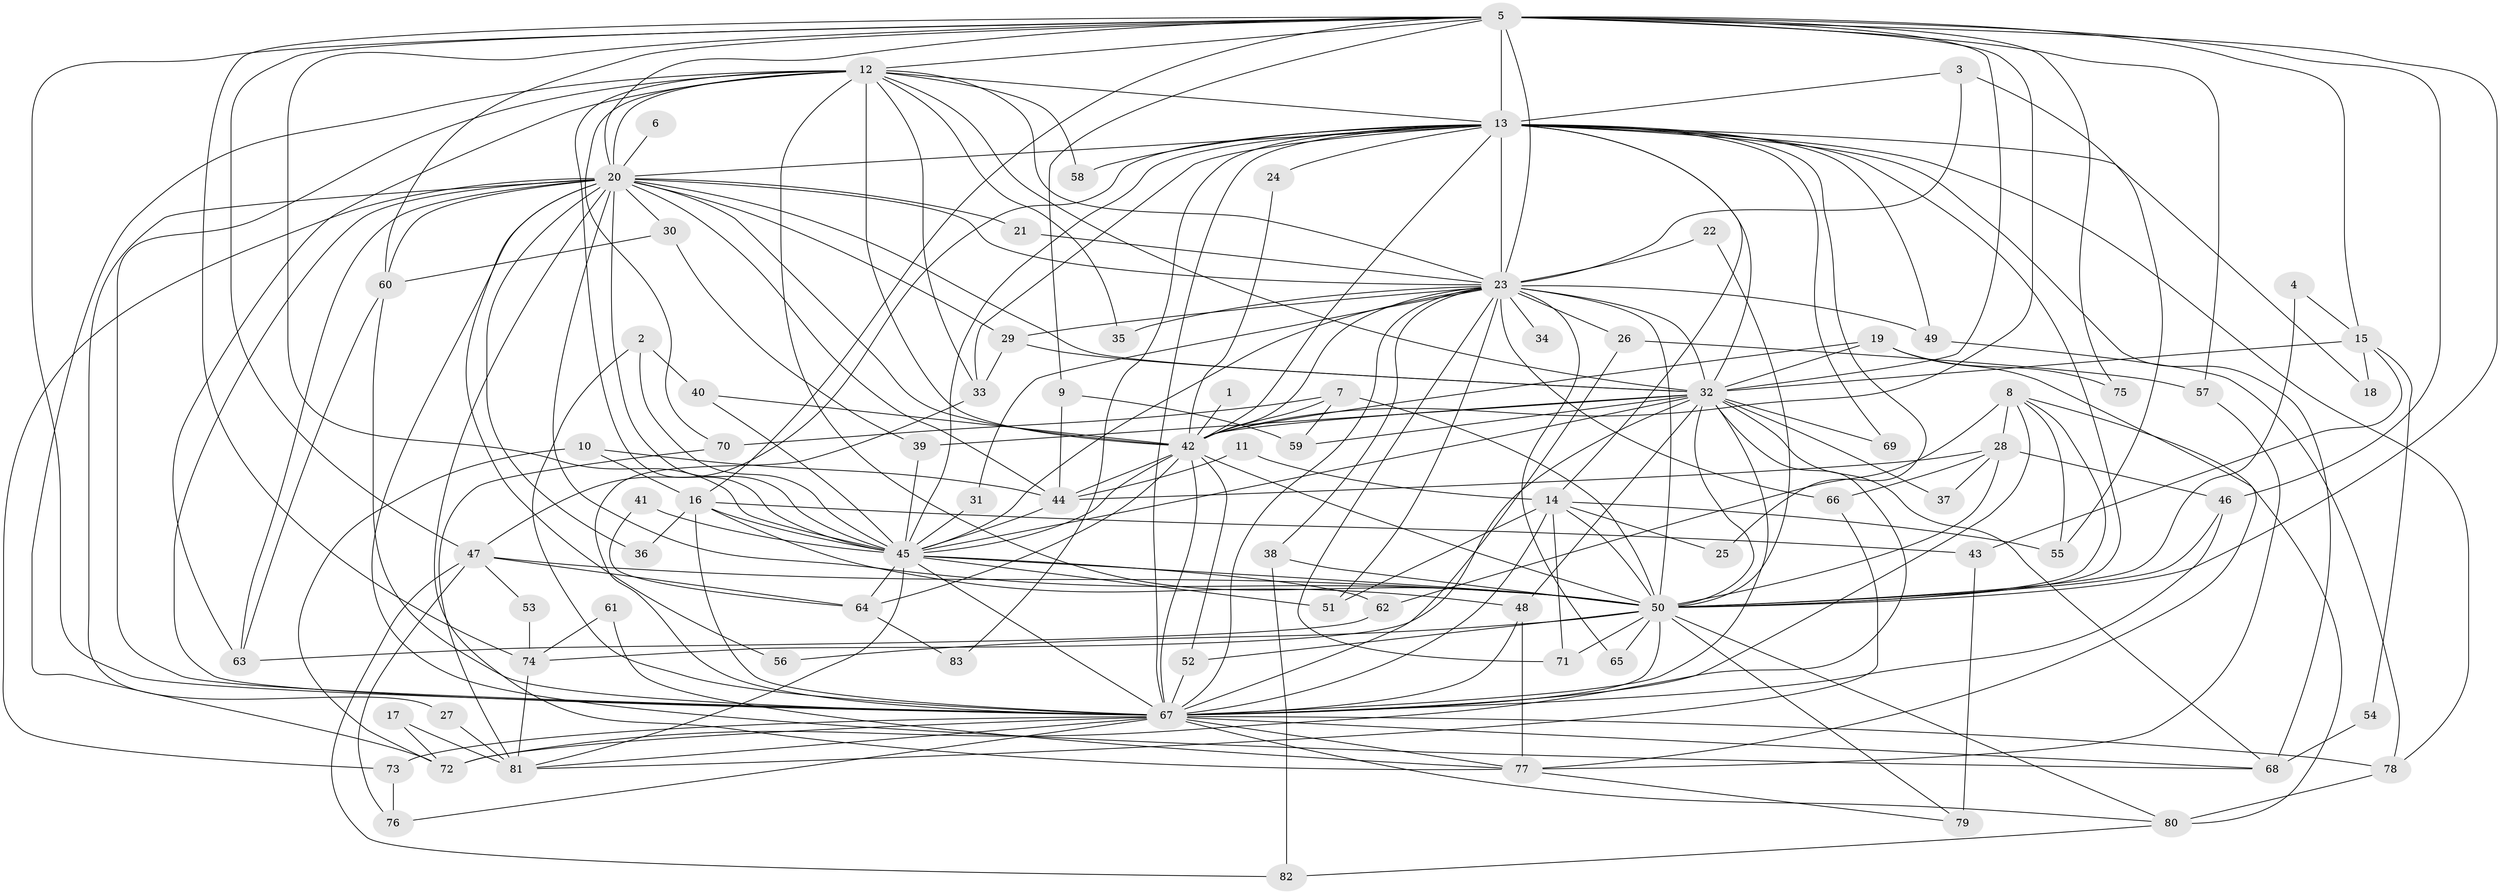 // original degree distribution, {17: 0.007246376811594203, 24: 0.014492753623188406, 22: 0.007246376811594203, 20: 0.007246376811594203, 33: 0.007246376811594203, 25: 0.007246376811594203, 26: 0.007246376811594203, 19: 0.007246376811594203, 28: 0.007246376811594203, 8: 0.014492753623188406, 5: 0.050724637681159424, 2: 0.5289855072463768, 3: 0.2391304347826087, 4: 0.050724637681159424, 7: 0.028985507246376812, 6: 0.014492753623188406}
// Generated by graph-tools (version 1.1) at 2025/36/03/04/25 23:36:16]
// undirected, 83 vertices, 226 edges
graph export_dot {
  node [color=gray90,style=filled];
  1;
  2;
  3;
  4;
  5;
  6;
  7;
  8;
  9;
  10;
  11;
  12;
  13;
  14;
  15;
  16;
  17;
  18;
  19;
  20;
  21;
  22;
  23;
  24;
  25;
  26;
  27;
  28;
  29;
  30;
  31;
  32;
  33;
  34;
  35;
  36;
  37;
  38;
  39;
  40;
  41;
  42;
  43;
  44;
  45;
  46;
  47;
  48;
  49;
  50;
  51;
  52;
  53;
  54;
  55;
  56;
  57;
  58;
  59;
  60;
  61;
  62;
  63;
  64;
  65;
  66;
  67;
  68;
  69;
  70;
  71;
  72;
  73;
  74;
  75;
  76;
  77;
  78;
  79;
  80;
  81;
  82;
  83;
  1 -- 42 [weight=1.0];
  2 -- 40 [weight=1.0];
  2 -- 45 [weight=1.0];
  2 -- 67 [weight=1.0];
  3 -- 13 [weight=1.0];
  3 -- 23 [weight=1.0];
  3 -- 55 [weight=1.0];
  4 -- 15 [weight=1.0];
  4 -- 50 [weight=1.0];
  5 -- 9 [weight=1.0];
  5 -- 12 [weight=1.0];
  5 -- 13 [weight=1.0];
  5 -- 15 [weight=1.0];
  5 -- 16 [weight=1.0];
  5 -- 20 [weight=1.0];
  5 -- 23 [weight=2.0];
  5 -- 32 [weight=1.0];
  5 -- 42 [weight=1.0];
  5 -- 45 [weight=2.0];
  5 -- 46 [weight=1.0];
  5 -- 47 [weight=1.0];
  5 -- 50 [weight=1.0];
  5 -- 57 [weight=1.0];
  5 -- 60 [weight=1.0];
  5 -- 67 [weight=1.0];
  5 -- 74 [weight=1.0];
  5 -- 75 [weight=2.0];
  6 -- 20 [weight=1.0];
  7 -- 42 [weight=1.0];
  7 -- 50 [weight=1.0];
  7 -- 59 [weight=1.0];
  7 -- 70 [weight=1.0];
  8 -- 28 [weight=1.0];
  8 -- 50 [weight=1.0];
  8 -- 55 [weight=1.0];
  8 -- 62 [weight=1.0];
  8 -- 67 [weight=1.0];
  8 -- 80 [weight=1.0];
  9 -- 44 [weight=1.0];
  9 -- 59 [weight=1.0];
  10 -- 16 [weight=1.0];
  10 -- 44 [weight=1.0];
  10 -- 72 [weight=1.0];
  11 -- 14 [weight=1.0];
  11 -- 44 [weight=1.0];
  12 -- 13 [weight=1.0];
  12 -- 20 [weight=1.0];
  12 -- 23 [weight=1.0];
  12 -- 32 [weight=1.0];
  12 -- 33 [weight=1.0];
  12 -- 35 [weight=1.0];
  12 -- 42 [weight=2.0];
  12 -- 45 [weight=1.0];
  12 -- 50 [weight=1.0];
  12 -- 58 [weight=1.0];
  12 -- 63 [weight=1.0];
  12 -- 67 [weight=2.0];
  12 -- 70 [weight=1.0];
  12 -- 72 [weight=1.0];
  13 -- 14 [weight=1.0];
  13 -- 18 [weight=1.0];
  13 -- 20 [weight=1.0];
  13 -- 23 [weight=1.0];
  13 -- 24 [weight=1.0];
  13 -- 25 [weight=1.0];
  13 -- 32 [weight=1.0];
  13 -- 33 [weight=1.0];
  13 -- 42 [weight=1.0];
  13 -- 45 [weight=1.0];
  13 -- 47 [weight=1.0];
  13 -- 49 [weight=1.0];
  13 -- 50 [weight=1.0];
  13 -- 58 [weight=1.0];
  13 -- 67 [weight=2.0];
  13 -- 68 [weight=2.0];
  13 -- 69 [weight=1.0];
  13 -- 78 [weight=1.0];
  13 -- 83 [weight=1.0];
  14 -- 25 [weight=1.0];
  14 -- 50 [weight=1.0];
  14 -- 51 [weight=1.0];
  14 -- 55 [weight=1.0];
  14 -- 67 [weight=1.0];
  14 -- 71 [weight=1.0];
  15 -- 18 [weight=1.0];
  15 -- 32 [weight=1.0];
  15 -- 43 [weight=1.0];
  15 -- 54 [weight=1.0];
  16 -- 36 [weight=1.0];
  16 -- 43 [weight=1.0];
  16 -- 45 [weight=1.0];
  16 -- 48 [weight=1.0];
  16 -- 67 [weight=1.0];
  17 -- 72 [weight=1.0];
  17 -- 81 [weight=1.0];
  19 -- 32 [weight=1.0];
  19 -- 42 [weight=1.0];
  19 -- 75 [weight=1.0];
  19 -- 77 [weight=1.0];
  20 -- 21 [weight=1.0];
  20 -- 23 [weight=1.0];
  20 -- 27 [weight=1.0];
  20 -- 29 [weight=1.0];
  20 -- 30 [weight=1.0];
  20 -- 32 [weight=2.0];
  20 -- 36 [weight=1.0];
  20 -- 42 [weight=1.0];
  20 -- 44 [weight=1.0];
  20 -- 45 [weight=1.0];
  20 -- 50 [weight=1.0];
  20 -- 56 [weight=1.0];
  20 -- 60 [weight=1.0];
  20 -- 63 [weight=1.0];
  20 -- 67 [weight=1.0];
  20 -- 68 [weight=1.0];
  20 -- 73 [weight=1.0];
  20 -- 77 [weight=1.0];
  21 -- 23 [weight=1.0];
  22 -- 23 [weight=1.0];
  22 -- 50 [weight=1.0];
  23 -- 26 [weight=1.0];
  23 -- 29 [weight=1.0];
  23 -- 31 [weight=1.0];
  23 -- 32 [weight=3.0];
  23 -- 34 [weight=1.0];
  23 -- 35 [weight=1.0];
  23 -- 38 [weight=1.0];
  23 -- 42 [weight=1.0];
  23 -- 45 [weight=1.0];
  23 -- 49 [weight=1.0];
  23 -- 50 [weight=1.0];
  23 -- 51 [weight=1.0];
  23 -- 65 [weight=1.0];
  23 -- 66 [weight=1.0];
  23 -- 67 [weight=1.0];
  23 -- 71 [weight=1.0];
  24 -- 42 [weight=1.0];
  26 -- 57 [weight=1.0];
  26 -- 67 [weight=1.0];
  27 -- 81 [weight=1.0];
  28 -- 37 [weight=1.0];
  28 -- 44 [weight=1.0];
  28 -- 46 [weight=1.0];
  28 -- 50 [weight=1.0];
  28 -- 66 [weight=1.0];
  29 -- 32 [weight=1.0];
  29 -- 33 [weight=1.0];
  30 -- 39 [weight=1.0];
  30 -- 60 [weight=1.0];
  31 -- 45 [weight=1.0];
  32 -- 37 [weight=1.0];
  32 -- 39 [weight=1.0];
  32 -- 42 [weight=1.0];
  32 -- 45 [weight=1.0];
  32 -- 48 [weight=1.0];
  32 -- 50 [weight=1.0];
  32 -- 59 [weight=1.0];
  32 -- 67 [weight=3.0];
  32 -- 68 [weight=1.0];
  32 -- 69 [weight=1.0];
  32 -- 72 [weight=1.0];
  32 -- 74 [weight=1.0];
  33 -- 67 [weight=1.0];
  38 -- 50 [weight=1.0];
  38 -- 82 [weight=1.0];
  39 -- 45 [weight=1.0];
  40 -- 42 [weight=1.0];
  40 -- 45 [weight=1.0];
  41 -- 45 [weight=1.0];
  41 -- 64 [weight=1.0];
  42 -- 44 [weight=1.0];
  42 -- 45 [weight=1.0];
  42 -- 50 [weight=1.0];
  42 -- 52 [weight=1.0];
  42 -- 64 [weight=1.0];
  42 -- 67 [weight=1.0];
  43 -- 79 [weight=1.0];
  44 -- 45 [weight=1.0];
  45 -- 50 [weight=1.0];
  45 -- 51 [weight=1.0];
  45 -- 62 [weight=1.0];
  45 -- 64 [weight=1.0];
  45 -- 67 [weight=1.0];
  45 -- 81 [weight=1.0];
  46 -- 50 [weight=1.0];
  46 -- 67 [weight=1.0];
  47 -- 50 [weight=1.0];
  47 -- 53 [weight=1.0];
  47 -- 64 [weight=1.0];
  47 -- 76 [weight=1.0];
  47 -- 82 [weight=1.0];
  48 -- 67 [weight=1.0];
  48 -- 77 [weight=1.0];
  49 -- 78 [weight=1.0];
  50 -- 52 [weight=1.0];
  50 -- 56 [weight=1.0];
  50 -- 65 [weight=1.0];
  50 -- 67 [weight=2.0];
  50 -- 71 [weight=1.0];
  50 -- 79 [weight=1.0];
  50 -- 80 [weight=1.0];
  52 -- 67 [weight=1.0];
  53 -- 74 [weight=1.0];
  54 -- 68 [weight=1.0];
  57 -- 77 [weight=1.0];
  60 -- 63 [weight=1.0];
  60 -- 67 [weight=1.0];
  61 -- 74 [weight=1.0];
  61 -- 77 [weight=1.0];
  62 -- 63 [weight=1.0];
  64 -- 83 [weight=1.0];
  66 -- 81 [weight=1.0];
  67 -- 68 [weight=1.0];
  67 -- 72 [weight=1.0];
  67 -- 73 [weight=1.0];
  67 -- 76 [weight=1.0];
  67 -- 77 [weight=1.0];
  67 -- 78 [weight=1.0];
  67 -- 80 [weight=1.0];
  67 -- 81 [weight=1.0];
  70 -- 81 [weight=1.0];
  73 -- 76 [weight=1.0];
  74 -- 81 [weight=1.0];
  77 -- 79 [weight=1.0];
  78 -- 80 [weight=1.0];
  80 -- 82 [weight=1.0];
}
